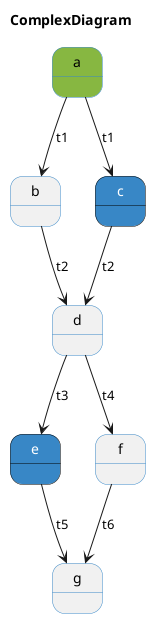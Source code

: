 @startuml
title ComplexDiagram
skinparam titleBorderRoundCorner 15
skinparam titleBorderThickness 2
skinparam state {
    BackgroundColor<<initial>> #87b741
    BackgroundColor<<marked>> #3887C6
    BorderColor #3887C6
    BorderColor<<marked>> Black
    FontColor<<marked>> White
}
state a <<initial>>
state b
state c <<marked>>
state d
state e <<marked>>
state f
state g
a --> b: t1
a --> c: t1
b --> d: t2
c --> d: t2
d --> e: t3
d --> f: t4
e --> g: t5
f --> g: t6
@enduml
